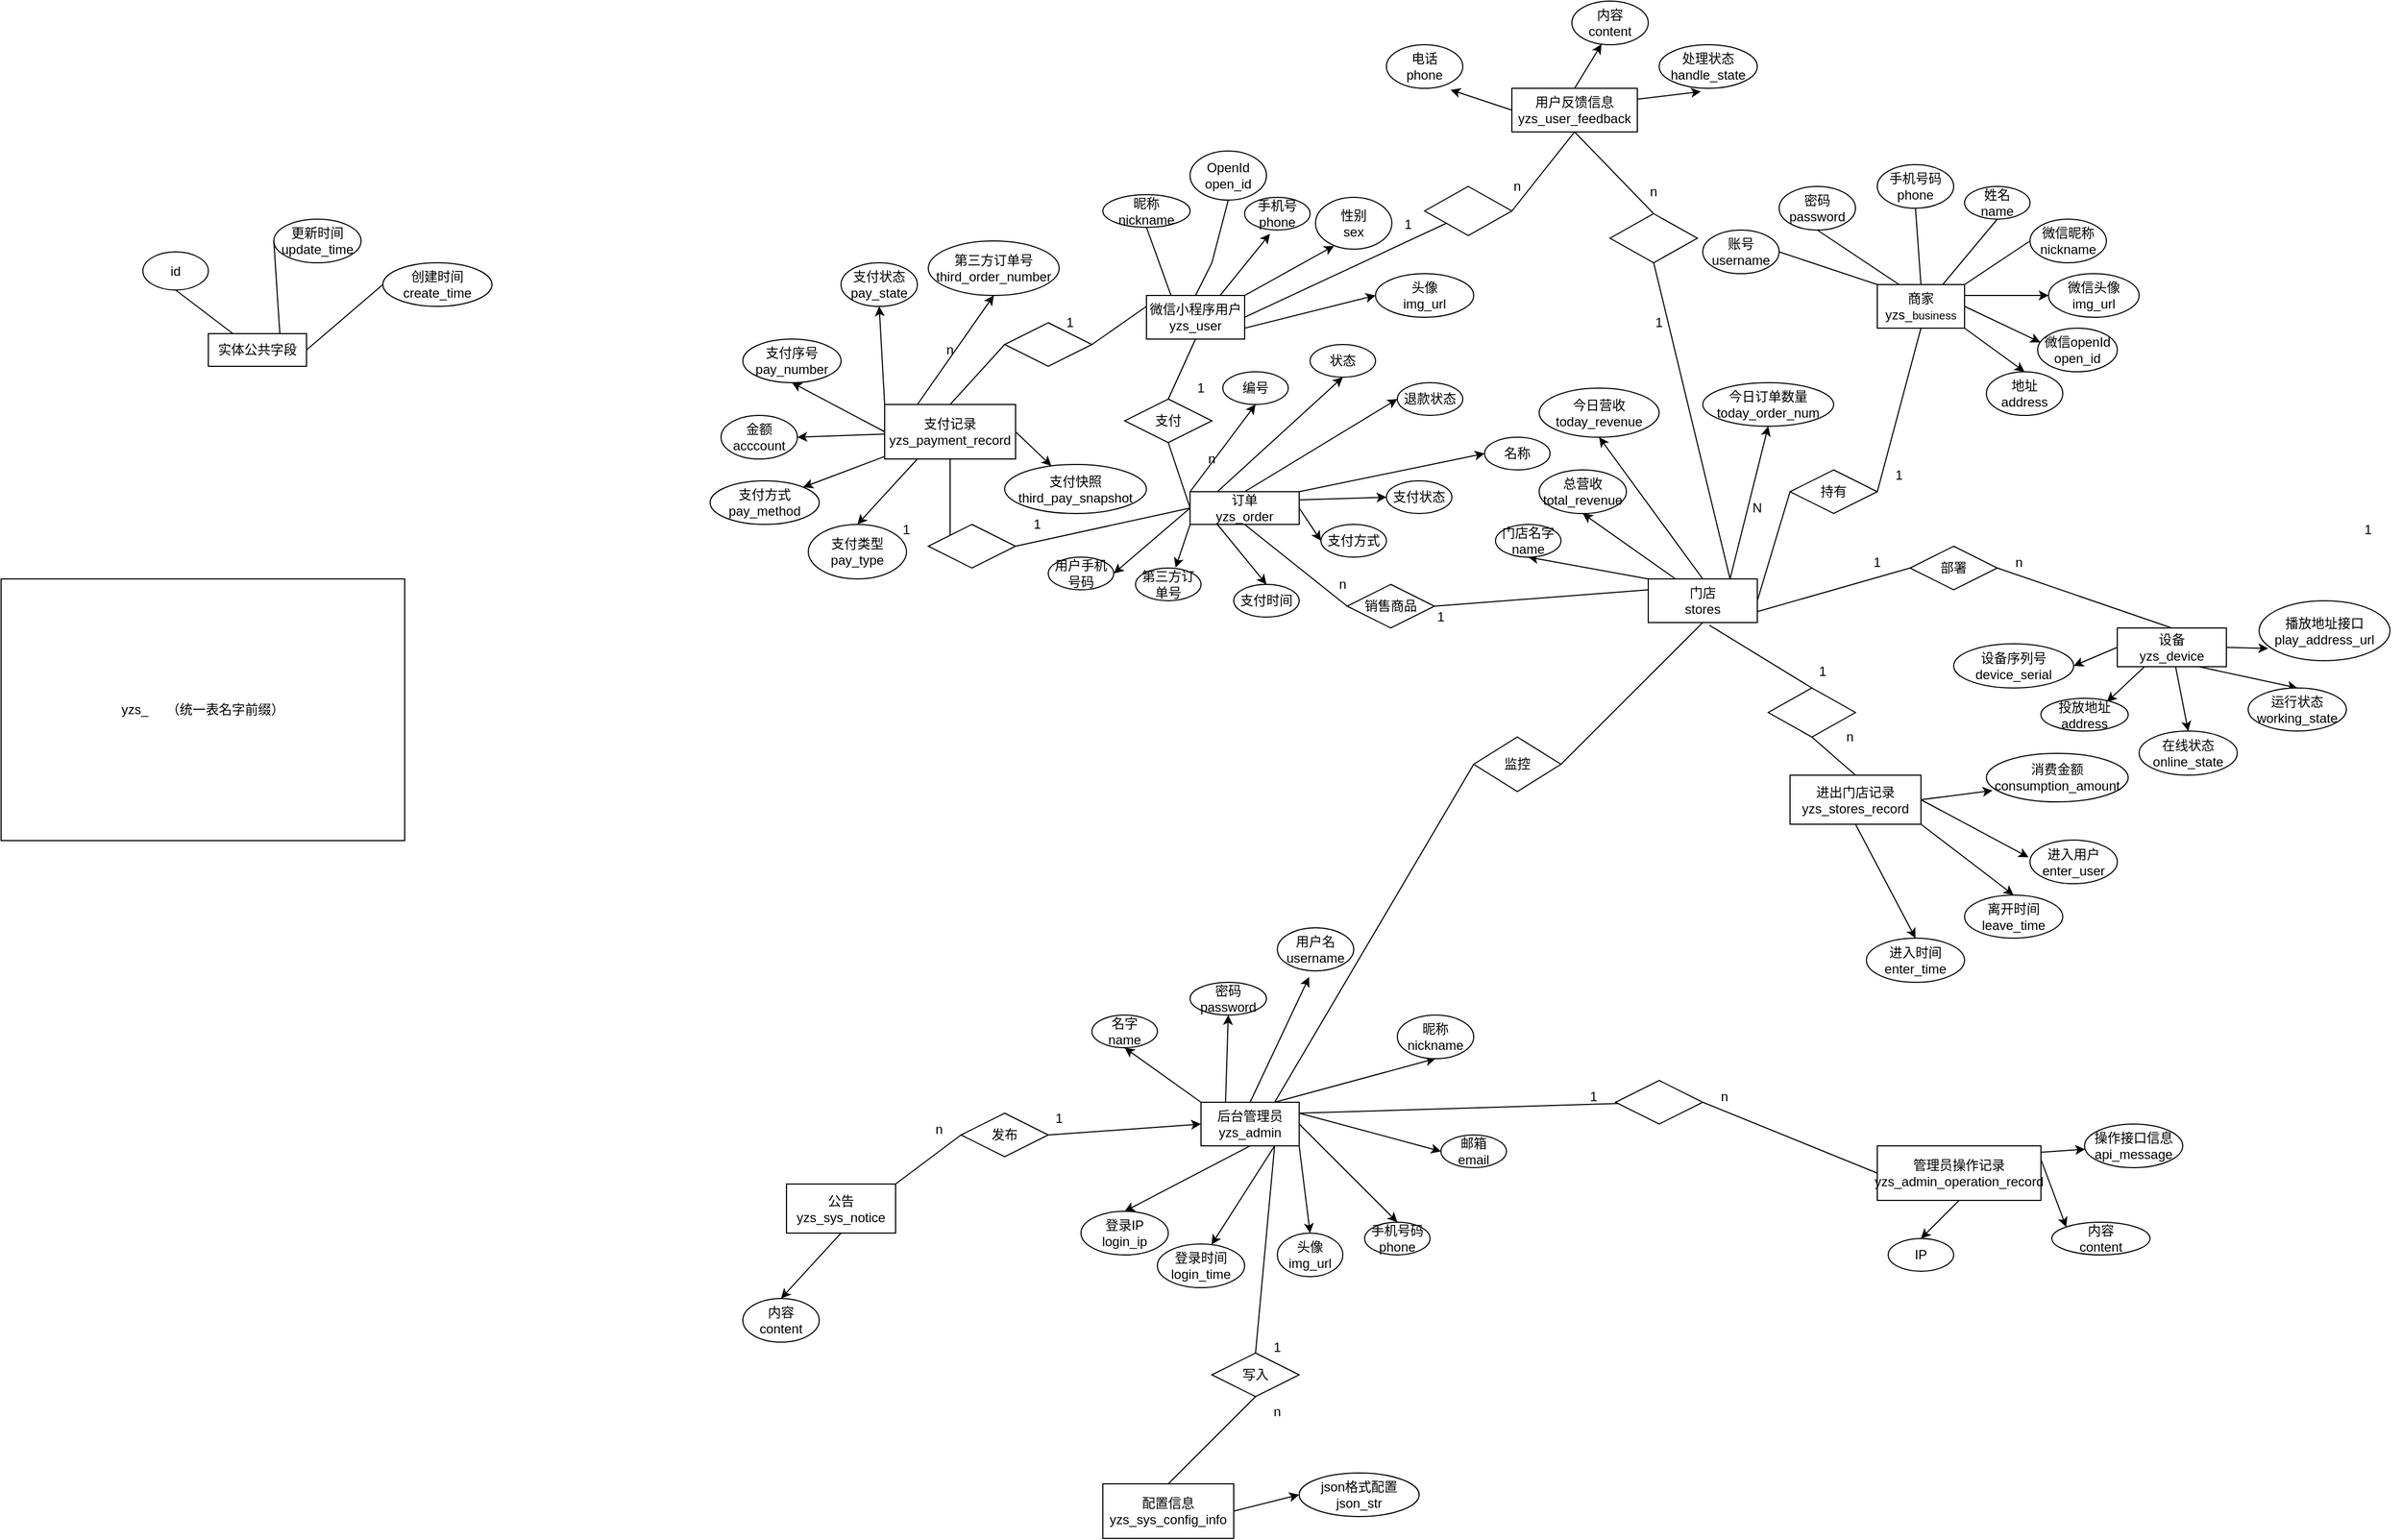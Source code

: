 <mxfile version="20.8.16" type="github">
  <diagram name="第 1 页" id="A3p9L7lCMfjLEqMclQ3G">
    <mxGraphModel dx="2139" dy="1475" grid="1" gridSize="10" guides="1" tooltips="1" connect="1" arrows="1" fold="1" page="1" pageScale="1" pageWidth="827" pageHeight="1169" math="0" shadow="0">
      <root>
        <mxCell id="0" />
        <mxCell id="1" parent="0" />
        <mxCell id="VAMhr6aVbt7RXQ_tJz3F-37" style="edgeStyle=none;rounded=0;orthogonalLoop=1;jettySize=auto;html=1;exitX=0.75;exitY=0;exitDx=0;exitDy=0;entryX=0.387;entryY=1.115;entryDx=0;entryDy=0;entryPerimeter=0;" edge="1" parent="1" source="B8yuCN5iTN1aVtVMiVQH-1" target="VAMhr6aVbt7RXQ_tJz3F-36">
          <mxGeometry relative="1" as="geometry" />
        </mxCell>
        <mxCell id="VAMhr6aVbt7RXQ_tJz3F-39" style="edgeStyle=none;rounded=0;orthogonalLoop=1;jettySize=auto;html=1;exitX=1;exitY=0.75;exitDx=0;exitDy=0;entryX=0;entryY=0.5;entryDx=0;entryDy=0;" edge="1" parent="1" source="B8yuCN5iTN1aVtVMiVQH-1" target="VAMhr6aVbt7RXQ_tJz3F-38">
          <mxGeometry relative="1" as="geometry" />
        </mxCell>
        <mxCell id="VAMhr6aVbt7RXQ_tJz3F-41" style="edgeStyle=none;rounded=0;orthogonalLoop=1;jettySize=auto;html=1;exitX=1;exitY=0;exitDx=0;exitDy=0;entryX=0.242;entryY=0.937;entryDx=0;entryDy=0;entryPerimeter=0;" edge="1" parent="1" source="B8yuCN5iTN1aVtVMiVQH-1" target="VAMhr6aVbt7RXQ_tJz3F-40">
          <mxGeometry relative="1" as="geometry" />
        </mxCell>
        <mxCell id="B8yuCN5iTN1aVtVMiVQH-1" value="微信小程序用户&lt;br&gt;yzs_user" style="rounded=0;whiteSpace=wrap;html=1;" parent="1" vertex="1">
          <mxGeometry y="130" width="90" height="40" as="geometry" />
        </mxCell>
        <mxCell id="B8yuCN5iTN1aVtVMiVQH-80" style="edgeStyle=none;rounded=0;orthogonalLoop=1;jettySize=auto;html=1;exitX=1;exitY=0.25;exitDx=0;exitDy=0;entryX=0;entryY=0.5;entryDx=0;entryDy=0;" parent="1" source="B8yuCN5iTN1aVtVMiVQH-3" target="B8yuCN5iTN1aVtVMiVQH-75" edge="1">
          <mxGeometry relative="1" as="geometry" />
        </mxCell>
        <mxCell id="B8yuCN5iTN1aVtVMiVQH-81" style="edgeStyle=none;rounded=0;orthogonalLoop=1;jettySize=auto;html=1;exitX=1;exitY=0.5;exitDx=0;exitDy=0;entryX=0.033;entryY=0.323;entryDx=0;entryDy=0;entryPerimeter=0;" parent="1" source="B8yuCN5iTN1aVtVMiVQH-3" target="B8yuCN5iTN1aVtVMiVQH-76" edge="1">
          <mxGeometry relative="1" as="geometry" />
        </mxCell>
        <mxCell id="B8yuCN5iTN1aVtVMiVQH-82" style="edgeStyle=none;rounded=0;orthogonalLoop=1;jettySize=auto;html=1;exitX=1;exitY=1;exitDx=0;exitDy=0;entryX=0.5;entryY=0;entryDx=0;entryDy=0;" parent="1" source="B8yuCN5iTN1aVtVMiVQH-3" target="B8yuCN5iTN1aVtVMiVQH-77" edge="1">
          <mxGeometry relative="1" as="geometry" />
        </mxCell>
        <mxCell id="B8yuCN5iTN1aVtVMiVQH-3" value="商家&lt;br&gt;yzs_&lt;span style=&quot;font-size: 10.286px;&quot;&gt;business&lt;/span&gt;" style="rounded=0;whiteSpace=wrap;html=1;" parent="1" vertex="1">
          <mxGeometry x="670" y="120" width="80" height="40" as="geometry" />
        </mxCell>
        <mxCell id="B8yuCN5iTN1aVtVMiVQH-83" style="edgeStyle=none;rounded=0;orthogonalLoop=1;jettySize=auto;html=1;exitX=0;exitY=0;exitDx=0;exitDy=0;entryX=0.5;entryY=1;entryDx=0;entryDy=0;" parent="1" source="B8yuCN5iTN1aVtVMiVQH-4" target="B8yuCN5iTN1aVtVMiVQH-84" edge="1">
          <mxGeometry relative="1" as="geometry">
            <mxPoint x="370" y="370" as="targetPoint" />
          </mxGeometry>
        </mxCell>
        <mxCell id="B8yuCN5iTN1aVtVMiVQH-85" style="edgeStyle=none;rounded=0;orthogonalLoop=1;jettySize=auto;html=1;exitX=0.25;exitY=0;exitDx=0;exitDy=0;entryX=0.5;entryY=1;entryDx=0;entryDy=0;" parent="1" source="B8yuCN5iTN1aVtVMiVQH-4" target="B8yuCN5iTN1aVtVMiVQH-86" edge="1">
          <mxGeometry relative="1" as="geometry">
            <mxPoint x="430" y="340" as="targetPoint" />
          </mxGeometry>
        </mxCell>
        <mxCell id="B8yuCN5iTN1aVtVMiVQH-88" style="edgeStyle=none;rounded=0;orthogonalLoop=1;jettySize=auto;html=1;exitX=0.5;exitY=0;exitDx=0;exitDy=0;entryX=0.5;entryY=1;entryDx=0;entryDy=0;" parent="1" source="B8yuCN5iTN1aVtVMiVQH-4" target="B8yuCN5iTN1aVtVMiVQH-87" edge="1">
          <mxGeometry relative="1" as="geometry" />
        </mxCell>
        <mxCell id="B8yuCN5iTN1aVtVMiVQH-90" style="edgeStyle=none;rounded=0;orthogonalLoop=1;jettySize=auto;html=1;exitX=0.75;exitY=0;exitDx=0;exitDy=0;entryX=0.5;entryY=1;entryDx=0;entryDy=0;" parent="1" source="B8yuCN5iTN1aVtVMiVQH-4" target="B8yuCN5iTN1aVtVMiVQH-89" edge="1">
          <mxGeometry relative="1" as="geometry" />
        </mxCell>
        <mxCell id="B8yuCN5iTN1aVtVMiVQH-4" value="门店&lt;br&gt;stores" style="rounded=0;whiteSpace=wrap;html=1;" parent="1" vertex="1">
          <mxGeometry x="460" y="390" width="100" height="40" as="geometry" />
        </mxCell>
        <mxCell id="B8yuCN5iTN1aVtVMiVQH-7" value="持有" style="rhombus;whiteSpace=wrap;html=1;" parent="1" vertex="1">
          <mxGeometry x="590" y="290" width="80" height="40" as="geometry" />
        </mxCell>
        <mxCell id="B8yuCN5iTN1aVtVMiVQH-20" value="" style="endArrow=none;html=1;rounded=0;entryX=0.5;entryY=1;entryDx=0;entryDy=0;exitX=1;exitY=0.5;exitDx=0;exitDy=0;" parent="1" source="B8yuCN5iTN1aVtVMiVQH-7" target="B8yuCN5iTN1aVtVMiVQH-3" edge="1">
          <mxGeometry width="50" height="50" relative="1" as="geometry">
            <mxPoint x="380" y="230" as="sourcePoint" />
            <mxPoint x="430" y="180" as="targetPoint" />
          </mxGeometry>
        </mxCell>
        <mxCell id="B8yuCN5iTN1aVtVMiVQH-21" value="" style="endArrow=none;html=1;rounded=0;entryX=0;entryY=0.5;entryDx=0;entryDy=0;exitX=1;exitY=0.5;exitDx=0;exitDy=0;" parent="1" source="B8yuCN5iTN1aVtVMiVQH-4" target="B8yuCN5iTN1aVtVMiVQH-7" edge="1">
          <mxGeometry width="50" height="50" relative="1" as="geometry">
            <mxPoint x="380" y="440" as="sourcePoint" />
            <mxPoint x="430" y="390" as="targetPoint" />
          </mxGeometry>
        </mxCell>
        <mxCell id="B8yuCN5iTN1aVtVMiVQH-22" value="1" style="text;html=1;strokeColor=none;fillColor=none;align=center;verticalAlign=middle;whiteSpace=wrap;rounded=0;" parent="1" vertex="1">
          <mxGeometry x="670" y="280" width="40" height="30" as="geometry" />
        </mxCell>
        <mxCell id="B8yuCN5iTN1aVtVMiVQH-23" value="N" style="text;html=1;strokeColor=none;fillColor=none;align=center;verticalAlign=middle;whiteSpace=wrap;rounded=0;" parent="1" vertex="1">
          <mxGeometry x="530" y="310" width="60" height="30" as="geometry" />
        </mxCell>
        <mxCell id="B8yuCN5iTN1aVtVMiVQH-257" style="edgeStyle=none;rounded=0;orthogonalLoop=1;jettySize=auto;html=1;exitX=0;exitY=0.5;exitDx=0;exitDy=0;entryX=1;entryY=0.5;entryDx=0;entryDy=0;" parent="1" source="B8yuCN5iTN1aVtVMiVQH-25" target="B8yuCN5iTN1aVtVMiVQH-254" edge="1">
          <mxGeometry relative="1" as="geometry" />
        </mxCell>
        <mxCell id="B8yuCN5iTN1aVtVMiVQH-258" style="edgeStyle=none;rounded=0;orthogonalLoop=1;jettySize=auto;html=1;exitX=0.25;exitY=1;exitDx=0;exitDy=0;entryX=0.756;entryY=0.111;entryDx=0;entryDy=0;entryPerimeter=0;" parent="1" source="B8yuCN5iTN1aVtVMiVQH-25" target="B8yuCN5iTN1aVtVMiVQH-255" edge="1">
          <mxGeometry relative="1" as="geometry" />
        </mxCell>
        <mxCell id="B8yuCN5iTN1aVtVMiVQH-259" style="edgeStyle=none;rounded=0;orthogonalLoop=1;jettySize=auto;html=1;entryX=0.5;entryY=0;entryDx=0;entryDy=0;" parent="1" source="B8yuCN5iTN1aVtVMiVQH-25" target="B8yuCN5iTN1aVtVMiVQH-256" edge="1">
          <mxGeometry relative="1" as="geometry" />
        </mxCell>
        <mxCell id="VAMhr6aVbt7RXQ_tJz3F-4" style="edgeStyle=none;rounded=0;orthogonalLoop=1;jettySize=auto;html=1;exitX=0.75;exitY=1;exitDx=0;exitDy=0;entryX=0.5;entryY=0;entryDx=0;entryDy=0;" edge="1" parent="1" source="B8yuCN5iTN1aVtVMiVQH-25" target="VAMhr6aVbt7RXQ_tJz3F-3">
          <mxGeometry relative="1" as="geometry" />
        </mxCell>
        <mxCell id="VAMhr6aVbt7RXQ_tJz3F-43" style="edgeStyle=none;rounded=0;orthogonalLoop=1;jettySize=auto;html=1;exitX=1;exitY=0.5;exitDx=0;exitDy=0;entryX=0.07;entryY=0.795;entryDx=0;entryDy=0;entryPerimeter=0;" edge="1" parent="1" source="B8yuCN5iTN1aVtVMiVQH-25" target="VAMhr6aVbt7RXQ_tJz3F-42">
          <mxGeometry relative="1" as="geometry" />
        </mxCell>
        <mxCell id="B8yuCN5iTN1aVtVMiVQH-25" value="设备&lt;br&gt;yzs_device" style="rounded=0;whiteSpace=wrap;html=1;" parent="1" vertex="1">
          <mxGeometry x="890" y="435" width="100" height="35.5" as="geometry" />
        </mxCell>
        <mxCell id="B8yuCN5iTN1aVtVMiVQH-27" value="部署" style="rhombus;whiteSpace=wrap;html=1;" parent="1" vertex="1">
          <mxGeometry x="700" y="360" width="80" height="40" as="geometry" />
        </mxCell>
        <mxCell id="B8yuCN5iTN1aVtVMiVQH-30" value="1" style="text;html=1;strokeColor=none;fillColor=none;align=center;verticalAlign=middle;whiteSpace=wrap;rounded=0;" parent="1" vertex="1">
          <mxGeometry x="1090" y="330" width="60" height="30" as="geometry" />
        </mxCell>
        <mxCell id="B8yuCN5iTN1aVtVMiVQH-32" value="id&lt;br&gt;" style="ellipse;whiteSpace=wrap;html=1;" parent="1" vertex="1">
          <mxGeometry x="-920" y="90" width="60" height="35" as="geometry" />
        </mxCell>
        <mxCell id="B8yuCN5iTN1aVtVMiVQH-33" style="edgeStyle=none;rounded=0;orthogonalLoop=1;jettySize=auto;html=1;entryX=0.5;entryY=1;entryDx=0;entryDy=0;" parent="1" source="B8yuCN5iTN1aVtVMiVQH-32" target="B8yuCN5iTN1aVtVMiVQH-32" edge="1">
          <mxGeometry relative="1" as="geometry" />
        </mxCell>
        <mxCell id="B8yuCN5iTN1aVtVMiVQH-34" value="" style="endArrow=none;html=1;rounded=0;exitX=0.5;exitY=1;exitDx=0;exitDy=0;entryX=0.25;entryY=0;entryDx=0;entryDy=0;" parent="1" source="B8yuCN5iTN1aVtVMiVQH-32" target="B8yuCN5iTN1aVtVMiVQH-78" edge="1">
          <mxGeometry width="50" height="50" relative="1" as="geometry">
            <mxPoint x="-170" y="185" as="sourcePoint" />
            <mxPoint x="-120" y="135" as="targetPoint" />
          </mxGeometry>
        </mxCell>
        <mxCell id="B8yuCN5iTN1aVtVMiVQH-35" value="昵称&lt;br&gt;nickname" style="ellipse;whiteSpace=wrap;html=1;" parent="1" vertex="1">
          <mxGeometry x="-40" y="37.5" width="80" height="30" as="geometry" />
        </mxCell>
        <mxCell id="B8yuCN5iTN1aVtVMiVQH-36" value="" style="endArrow=none;html=1;rounded=0;exitX=0.25;exitY=0;exitDx=0;exitDy=0;entryX=0.5;entryY=1;entryDx=0;entryDy=0;" parent="1" source="B8yuCN5iTN1aVtVMiVQH-1" edge="1" target="B8yuCN5iTN1aVtVMiVQH-35">
          <mxGeometry width="50" height="50" relative="1" as="geometry">
            <mxPoint x="-40" y="110" as="sourcePoint" />
            <mxPoint x="10" y="60" as="targetPoint" />
          </mxGeometry>
        </mxCell>
        <mxCell id="B8yuCN5iTN1aVtVMiVQH-37" value="OpenId&lt;br&gt;open_id" style="ellipse;whiteSpace=wrap;html=1;" parent="1" vertex="1">
          <mxGeometry x="40" y="-2.5" width="70" height="45" as="geometry" />
        </mxCell>
        <mxCell id="B8yuCN5iTN1aVtVMiVQH-39" value="" style="endArrow=none;html=1;rounded=0;exitX=0.5;exitY=0;exitDx=0;exitDy=0;entryX=0.5;entryY=1;entryDx=0;entryDy=0;" parent="1" source="B8yuCN5iTN1aVtVMiVQH-1" target="B8yuCN5iTN1aVtVMiVQH-37" edge="1">
          <mxGeometry width="50" height="50" relative="1" as="geometry">
            <mxPoint x="37.5" y="150" as="sourcePoint" />
            <mxPoint x="30" y="80" as="targetPoint" />
            <Array as="points">
              <mxPoint x="60" y="100" />
            </Array>
          </mxGeometry>
        </mxCell>
        <mxCell id="B8yuCN5iTN1aVtVMiVQH-45" value="创建时间&lt;br&gt;create_time" style="ellipse;whiteSpace=wrap;html=1;" parent="1" vertex="1">
          <mxGeometry x="-700" y="100" width="100" height="40" as="geometry" />
        </mxCell>
        <mxCell id="B8yuCN5iTN1aVtVMiVQH-46" value="" style="endArrow=none;html=1;rounded=0;exitX=1;exitY=0.5;exitDx=0;exitDy=0;entryX=0;entryY=0.5;entryDx=0;entryDy=0;" parent="1" source="B8yuCN5iTN1aVtVMiVQH-78" target="B8yuCN5iTN1aVtVMiVQH-45" edge="1">
          <mxGeometry width="50" height="50" relative="1" as="geometry">
            <mxPoint x="100" y="70" as="sourcePoint" />
            <mxPoint x="150" y="20" as="targetPoint" />
          </mxGeometry>
        </mxCell>
        <mxCell id="B8yuCN5iTN1aVtVMiVQH-48" value="更新时间&lt;br&gt;update_time" style="ellipse;whiteSpace=wrap;html=1;" parent="1" vertex="1">
          <mxGeometry x="-800" y="60" width="80" height="40" as="geometry" />
        </mxCell>
        <mxCell id="B8yuCN5iTN1aVtVMiVQH-49" value="" style="endArrow=none;html=1;rounded=0;exitX=0;exitY=0.5;exitDx=0;exitDy=0;entryX=0.75;entryY=1;entryDx=0;entryDy=0;" parent="1" source="B8yuCN5iTN1aVtVMiVQH-48" target="B8yuCN5iTN1aVtVMiVQH-78" edge="1">
          <mxGeometry width="50" height="50" relative="1" as="geometry">
            <mxPoint x="-380" y="215" as="sourcePoint" />
            <mxPoint x="-330" y="165" as="targetPoint" />
          </mxGeometry>
        </mxCell>
        <mxCell id="B8yuCN5iTN1aVtVMiVQH-61" value="账号&lt;br&gt;username" style="ellipse;whiteSpace=wrap;html=1;" parent="1" vertex="1">
          <mxGeometry x="510" y="70" width="70" height="40" as="geometry" />
        </mxCell>
        <mxCell id="B8yuCN5iTN1aVtVMiVQH-63" value="" style="endArrow=none;html=1;rounded=0;exitX=1;exitY=0.5;exitDx=0;exitDy=0;entryX=0;entryY=0;entryDx=0;entryDy=0;" parent="1" source="B8yuCN5iTN1aVtVMiVQH-61" target="B8yuCN5iTN1aVtVMiVQH-3" edge="1">
          <mxGeometry width="50" height="50" relative="1" as="geometry">
            <mxPoint x="600" y="100" as="sourcePoint" />
            <mxPoint x="650" y="50" as="targetPoint" />
          </mxGeometry>
        </mxCell>
        <mxCell id="B8yuCN5iTN1aVtVMiVQH-64" value="密码&lt;br&gt;password" style="ellipse;whiteSpace=wrap;html=1;" parent="1" vertex="1">
          <mxGeometry x="580" y="30" width="70" height="40" as="geometry" />
        </mxCell>
        <mxCell id="B8yuCN5iTN1aVtVMiVQH-65" value="" style="endArrow=none;html=1;rounded=0;entryX=0.25;entryY=0;entryDx=0;entryDy=0;exitX=0.5;exitY=1;exitDx=0;exitDy=0;" parent="1" source="B8yuCN5iTN1aVtVMiVQH-64" target="B8yuCN5iTN1aVtVMiVQH-3" edge="1">
          <mxGeometry width="50" height="50" relative="1" as="geometry">
            <mxPoint x="630" y="80" as="sourcePoint" />
            <mxPoint x="680" y="20" as="targetPoint" />
          </mxGeometry>
        </mxCell>
        <mxCell id="B8yuCN5iTN1aVtVMiVQH-70" value="手机号码&lt;br&gt;phone" style="ellipse;whiteSpace=wrap;html=1;" parent="1" vertex="1">
          <mxGeometry x="670" y="10" width="70" height="40" as="geometry" />
        </mxCell>
        <mxCell id="B8yuCN5iTN1aVtVMiVQH-71" value="" style="endArrow=none;html=1;rounded=0;exitX=0.5;exitY=0;exitDx=0;exitDy=0;entryX=0.5;entryY=1;entryDx=0;entryDy=0;" parent="1" source="B8yuCN5iTN1aVtVMiVQH-3" target="B8yuCN5iTN1aVtVMiVQH-70" edge="1">
          <mxGeometry width="50" height="50" relative="1" as="geometry">
            <mxPoint x="650" y="100" as="sourcePoint" />
            <mxPoint x="680" y="60" as="targetPoint" />
          </mxGeometry>
        </mxCell>
        <mxCell id="B8yuCN5iTN1aVtVMiVQH-72" value="姓名&lt;br&gt;name" style="ellipse;whiteSpace=wrap;html=1;" parent="1" vertex="1">
          <mxGeometry x="750" y="30" width="60" height="30" as="geometry" />
        </mxCell>
        <mxCell id="B8yuCN5iTN1aVtVMiVQH-73" value="" style="endArrow=none;html=1;rounded=0;exitX=0.75;exitY=0;exitDx=0;exitDy=0;entryX=0.5;entryY=1;entryDx=0;entryDy=0;" parent="1" source="B8yuCN5iTN1aVtVMiVQH-3" target="B8yuCN5iTN1aVtVMiVQH-72" edge="1">
          <mxGeometry width="50" height="50" relative="1" as="geometry">
            <mxPoint x="760" y="140" as="sourcePoint" />
            <mxPoint x="810" y="90" as="targetPoint" />
          </mxGeometry>
        </mxCell>
        <mxCell id="B8yuCN5iTN1aVtVMiVQH-74" value="微信昵称&lt;br&gt;nickname" style="ellipse;whiteSpace=wrap;html=1;" parent="1" vertex="1">
          <mxGeometry x="810" y="60" width="70" height="40" as="geometry" />
        </mxCell>
        <mxCell id="B8yuCN5iTN1aVtVMiVQH-75" value="微信头像&lt;br&gt;img_url" style="ellipse;whiteSpace=wrap;html=1;" parent="1" vertex="1">
          <mxGeometry x="827" y="110" width="83" height="40" as="geometry" />
        </mxCell>
        <mxCell id="B8yuCN5iTN1aVtVMiVQH-76" value="微信openId&lt;br&gt;open_id" style="ellipse;whiteSpace=wrap;html=1;" parent="1" vertex="1">
          <mxGeometry x="817" y="160" width="73" height="40" as="geometry" />
        </mxCell>
        <mxCell id="B8yuCN5iTN1aVtVMiVQH-77" value="地址&lt;br&gt;address" style="ellipse;whiteSpace=wrap;html=1;" parent="1" vertex="1">
          <mxGeometry x="770" y="200" width="70" height="40" as="geometry" />
        </mxCell>
        <mxCell id="B8yuCN5iTN1aVtVMiVQH-78" value="实体公共字段" style="rounded=0;whiteSpace=wrap;html=1;" parent="1" vertex="1">
          <mxGeometry x="-860" y="165" width="90" height="30" as="geometry" />
        </mxCell>
        <mxCell id="B8yuCN5iTN1aVtVMiVQH-79" value="" style="endArrow=none;html=1;rounded=0;exitX=1;exitY=0;exitDx=0;exitDy=0;entryX=0;entryY=0.5;entryDx=0;entryDy=0;" parent="1" source="B8yuCN5iTN1aVtVMiVQH-3" target="B8yuCN5iTN1aVtVMiVQH-74" edge="1">
          <mxGeometry width="50" height="50" relative="1" as="geometry">
            <mxPoint x="760" y="160" as="sourcePoint" />
            <mxPoint x="810" y="110" as="targetPoint" />
          </mxGeometry>
        </mxCell>
        <mxCell id="B8yuCN5iTN1aVtVMiVQH-84" value="门店名字&lt;br&gt;name" style="ellipse;whiteSpace=wrap;html=1;" parent="1" vertex="1">
          <mxGeometry x="320" y="340" width="60" height="30" as="geometry" />
        </mxCell>
        <mxCell id="B8yuCN5iTN1aVtVMiVQH-86" value="总营收&lt;br&gt;total_revenue" style="ellipse;whiteSpace=wrap;html=1;" parent="1" vertex="1">
          <mxGeometry x="360" y="290" width="80" height="40" as="geometry" />
        </mxCell>
        <mxCell id="B8yuCN5iTN1aVtVMiVQH-87" value="今日营收&lt;br&gt;today_revenue" style="ellipse;whiteSpace=wrap;html=1;" parent="1" vertex="1">
          <mxGeometry x="360" y="215" width="110" height="45" as="geometry" />
        </mxCell>
        <mxCell id="B8yuCN5iTN1aVtVMiVQH-89" value="今日订单数量&lt;br&gt;today_order_num" style="ellipse;whiteSpace=wrap;html=1;" parent="1" vertex="1">
          <mxGeometry x="510" y="210" width="120" height="40" as="geometry" />
        </mxCell>
        <mxCell id="B8yuCN5iTN1aVtVMiVQH-105" style="edgeStyle=none;rounded=0;orthogonalLoop=1;jettySize=auto;html=1;exitX=0.25;exitY=0;exitDx=0;exitDy=0;entryX=0.5;entryY=1;entryDx=0;entryDy=0;" parent="1" source="B8yuCN5iTN1aVtVMiVQH-100" target="B8yuCN5iTN1aVtVMiVQH-104" edge="1">
          <mxGeometry relative="1" as="geometry" />
        </mxCell>
        <mxCell id="B8yuCN5iTN1aVtVMiVQH-106" style="edgeStyle=none;rounded=0;orthogonalLoop=1;jettySize=auto;html=1;exitX=0.5;exitY=0;exitDx=0;exitDy=0;entryX=0.416;entryY=1.141;entryDx=0;entryDy=0;entryPerimeter=0;" parent="1" source="B8yuCN5iTN1aVtVMiVQH-100" target="B8yuCN5iTN1aVtVMiVQH-101" edge="1">
          <mxGeometry relative="1" as="geometry" />
        </mxCell>
        <mxCell id="B8yuCN5iTN1aVtVMiVQH-107" style="edgeStyle=none;rounded=0;orthogonalLoop=1;jettySize=auto;html=1;exitX=0.75;exitY=0;exitDx=0;exitDy=0;entryX=0.5;entryY=1;entryDx=0;entryDy=0;" parent="1" source="B8yuCN5iTN1aVtVMiVQH-100" target="B8yuCN5iTN1aVtVMiVQH-102" edge="1">
          <mxGeometry relative="1" as="geometry" />
        </mxCell>
        <mxCell id="B8yuCN5iTN1aVtVMiVQH-109" style="edgeStyle=none;rounded=0;orthogonalLoop=1;jettySize=auto;html=1;exitX=1;exitY=0.25;exitDx=0;exitDy=0;entryX=0;entryY=0.5;entryDx=0;entryDy=0;" parent="1" source="B8yuCN5iTN1aVtVMiVQH-100" target="B8yuCN5iTN1aVtVMiVQH-108" edge="1">
          <mxGeometry relative="1" as="geometry" />
        </mxCell>
        <mxCell id="B8yuCN5iTN1aVtVMiVQH-115" style="edgeStyle=none;rounded=0;orthogonalLoop=1;jettySize=auto;html=1;exitX=1;exitY=0.5;exitDx=0;exitDy=0;entryX=0.5;entryY=0;entryDx=0;entryDy=0;" parent="1" source="B8yuCN5iTN1aVtVMiVQH-100" target="B8yuCN5iTN1aVtVMiVQH-110" edge="1">
          <mxGeometry relative="1" as="geometry" />
        </mxCell>
        <mxCell id="B8yuCN5iTN1aVtVMiVQH-117" style="edgeStyle=none;rounded=0;orthogonalLoop=1;jettySize=auto;html=1;exitX=1;exitY=1;exitDx=0;exitDy=0;entryX=0.5;entryY=0;entryDx=0;entryDy=0;" parent="1" source="B8yuCN5iTN1aVtVMiVQH-100" target="B8yuCN5iTN1aVtVMiVQH-112" edge="1">
          <mxGeometry relative="1" as="geometry" />
        </mxCell>
        <mxCell id="B8yuCN5iTN1aVtVMiVQH-118" style="edgeStyle=none;rounded=0;orthogonalLoop=1;jettySize=auto;html=1;exitX=0.75;exitY=1;exitDx=0;exitDy=0;entryX=0.621;entryY=0.014;entryDx=0;entryDy=0;entryPerimeter=0;" parent="1" source="B8yuCN5iTN1aVtVMiVQH-100" target="B8yuCN5iTN1aVtVMiVQH-113" edge="1">
          <mxGeometry relative="1" as="geometry" />
        </mxCell>
        <mxCell id="B8yuCN5iTN1aVtVMiVQH-119" style="edgeStyle=none;rounded=0;orthogonalLoop=1;jettySize=auto;html=1;exitX=0.5;exitY=1;exitDx=0;exitDy=0;entryX=0.5;entryY=0;entryDx=0;entryDy=0;" parent="1" source="B8yuCN5iTN1aVtVMiVQH-100" target="B8yuCN5iTN1aVtVMiVQH-114" edge="1">
          <mxGeometry relative="1" as="geometry" />
        </mxCell>
        <mxCell id="B8yuCN5iTN1aVtVMiVQH-122" style="edgeStyle=none;rounded=0;orthogonalLoop=1;jettySize=auto;html=1;exitX=0;exitY=0;exitDx=0;exitDy=0;entryX=0.5;entryY=1;entryDx=0;entryDy=0;" parent="1" source="B8yuCN5iTN1aVtVMiVQH-100" target="B8yuCN5iTN1aVtVMiVQH-121" edge="1">
          <mxGeometry relative="1" as="geometry" />
        </mxCell>
        <mxCell id="B8yuCN5iTN1aVtVMiVQH-100" value="后台管理员&lt;br&gt;yzs_admin" style="rounded=0;whiteSpace=wrap;html=1;" parent="1" vertex="1">
          <mxGeometry x="50" y="870" width="90" height="40" as="geometry" />
        </mxCell>
        <mxCell id="B8yuCN5iTN1aVtVMiVQH-101" value="用户名&lt;br&gt;username" style="ellipse;whiteSpace=wrap;html=1;" parent="1" vertex="1">
          <mxGeometry x="120" y="710" width="70" height="39.5" as="geometry" />
        </mxCell>
        <mxCell id="B8yuCN5iTN1aVtVMiVQH-102" value="昵称&lt;br&gt;nickname" style="ellipse;whiteSpace=wrap;html=1;" parent="1" vertex="1">
          <mxGeometry x="230" y="790" width="70" height="40" as="geometry" />
        </mxCell>
        <mxCell id="B8yuCN5iTN1aVtVMiVQH-104" value="密码&lt;br&gt;password" style="ellipse;whiteSpace=wrap;html=1;" parent="1" vertex="1">
          <mxGeometry x="40" y="760" width="70" height="30" as="geometry" />
        </mxCell>
        <mxCell id="B8yuCN5iTN1aVtVMiVQH-108" value="邮箱&lt;br&gt;email" style="ellipse;whiteSpace=wrap;html=1;" parent="1" vertex="1">
          <mxGeometry x="270" y="900" width="60" height="30" as="geometry" />
        </mxCell>
        <mxCell id="B8yuCN5iTN1aVtVMiVQH-110" value="手机号码&lt;br&gt;phone" style="ellipse;whiteSpace=wrap;html=1;" parent="1" vertex="1">
          <mxGeometry x="200" y="980" width="60" height="30" as="geometry" />
        </mxCell>
        <mxCell id="B8yuCN5iTN1aVtVMiVQH-112" value="头像&lt;br&gt;img_url" style="ellipse;whiteSpace=wrap;html=1;" parent="1" vertex="1">
          <mxGeometry x="120" y="990" width="60" height="40" as="geometry" />
        </mxCell>
        <mxCell id="B8yuCN5iTN1aVtVMiVQH-113" value="登录时间&lt;br&gt;login_time" style="ellipse;whiteSpace=wrap;html=1;" parent="1" vertex="1">
          <mxGeometry x="10" y="1000" width="80" height="40" as="geometry" />
        </mxCell>
        <mxCell id="B8yuCN5iTN1aVtVMiVQH-114" value="登录IP&lt;br&gt;login_ip" style="ellipse;whiteSpace=wrap;html=1;" parent="1" vertex="1">
          <mxGeometry x="-60" y="970" width="80" height="40" as="geometry" />
        </mxCell>
        <mxCell id="B8yuCN5iTN1aVtVMiVQH-121" value="名字&lt;br&gt;name" style="ellipse;whiteSpace=wrap;html=1;" parent="1" vertex="1">
          <mxGeometry x="-50" y="790" width="60" height="30" as="geometry" />
        </mxCell>
        <mxCell id="B8yuCN5iTN1aVtVMiVQH-148" style="edgeStyle=none;rounded=0;orthogonalLoop=1;jettySize=auto;html=1;exitX=0;exitY=0;exitDx=0;exitDy=0;entryX=0.5;entryY=1;entryDx=0;entryDy=0;" parent="1" source="B8yuCN5iTN1aVtVMiVQH-123" target="B8yuCN5iTN1aVtVMiVQH-139" edge="1">
          <mxGeometry relative="1" as="geometry" />
        </mxCell>
        <mxCell id="B8yuCN5iTN1aVtVMiVQH-149" style="edgeStyle=none;rounded=0;orthogonalLoop=1;jettySize=auto;html=1;exitX=0.25;exitY=0;exitDx=0;exitDy=0;entryX=0.5;entryY=1;entryDx=0;entryDy=0;" parent="1" source="B8yuCN5iTN1aVtVMiVQH-123" target="B8yuCN5iTN1aVtVMiVQH-140" edge="1">
          <mxGeometry relative="1" as="geometry" />
        </mxCell>
        <mxCell id="B8yuCN5iTN1aVtVMiVQH-150" style="edgeStyle=none;rounded=0;orthogonalLoop=1;jettySize=auto;html=1;exitX=0.5;exitY=0;exitDx=0;exitDy=0;entryX=0;entryY=0.5;entryDx=0;entryDy=0;" parent="1" source="B8yuCN5iTN1aVtVMiVQH-123" target="B8yuCN5iTN1aVtVMiVQH-141" edge="1">
          <mxGeometry relative="1" as="geometry" />
        </mxCell>
        <mxCell id="B8yuCN5iTN1aVtVMiVQH-151" style="edgeStyle=none;rounded=0;orthogonalLoop=1;jettySize=auto;html=1;exitX=1;exitY=0;exitDx=0;exitDy=0;entryX=0;entryY=0.5;entryDx=0;entryDy=0;" parent="1" source="B8yuCN5iTN1aVtVMiVQH-123" target="B8yuCN5iTN1aVtVMiVQH-142" edge="1">
          <mxGeometry relative="1" as="geometry" />
        </mxCell>
        <mxCell id="B8yuCN5iTN1aVtVMiVQH-152" style="edgeStyle=none;rounded=0;orthogonalLoop=1;jettySize=auto;html=1;exitX=1;exitY=0.25;exitDx=0;exitDy=0;entryX=0;entryY=0.5;entryDx=0;entryDy=0;" parent="1" source="B8yuCN5iTN1aVtVMiVQH-123" target="B8yuCN5iTN1aVtVMiVQH-143" edge="1">
          <mxGeometry relative="1" as="geometry" />
        </mxCell>
        <mxCell id="B8yuCN5iTN1aVtVMiVQH-153" style="edgeStyle=none;rounded=0;orthogonalLoop=1;jettySize=auto;html=1;exitX=1;exitY=0.5;exitDx=0;exitDy=0;entryX=0;entryY=0.5;entryDx=0;entryDy=0;" parent="1" source="B8yuCN5iTN1aVtVMiVQH-123" target="B8yuCN5iTN1aVtVMiVQH-144" edge="1">
          <mxGeometry relative="1" as="geometry" />
        </mxCell>
        <mxCell id="B8yuCN5iTN1aVtVMiVQH-154" style="edgeStyle=none;rounded=0;orthogonalLoop=1;jettySize=auto;html=1;exitX=0.25;exitY=1;exitDx=0;exitDy=0;entryX=0.5;entryY=0;entryDx=0;entryDy=0;" parent="1" source="B8yuCN5iTN1aVtVMiVQH-123" target="B8yuCN5iTN1aVtVMiVQH-145" edge="1">
          <mxGeometry relative="1" as="geometry" />
        </mxCell>
        <mxCell id="B8yuCN5iTN1aVtVMiVQH-156" style="edgeStyle=none;rounded=0;orthogonalLoop=1;jettySize=auto;html=1;exitX=0;exitY=0.5;exitDx=0;exitDy=0;entryX=1;entryY=0.5;entryDx=0;entryDy=0;" parent="1" source="B8yuCN5iTN1aVtVMiVQH-123" target="B8yuCN5iTN1aVtVMiVQH-147" edge="1">
          <mxGeometry relative="1" as="geometry" />
        </mxCell>
        <mxCell id="B8yuCN5iTN1aVtVMiVQH-157" style="edgeStyle=none;rounded=0;orthogonalLoop=1;jettySize=auto;html=1;exitX=0;exitY=1;exitDx=0;exitDy=0;entryX=0.612;entryY=-0.013;entryDx=0;entryDy=0;entryPerimeter=0;" parent="1" source="B8yuCN5iTN1aVtVMiVQH-123" target="B8yuCN5iTN1aVtVMiVQH-146" edge="1">
          <mxGeometry relative="1" as="geometry" />
        </mxCell>
        <mxCell id="B8yuCN5iTN1aVtVMiVQH-123" value="订单&lt;br&gt;yzs_order" style="rounded=0;whiteSpace=wrap;html=1;" parent="1" vertex="1">
          <mxGeometry x="40" y="310" width="100" height="30" as="geometry" />
        </mxCell>
        <mxCell id="B8yuCN5iTN1aVtVMiVQH-124" value="支付" style="rhombus;whiteSpace=wrap;html=1;" parent="1" vertex="1">
          <mxGeometry x="-20" y="225" width="80" height="40" as="geometry" />
        </mxCell>
        <mxCell id="B8yuCN5iTN1aVtVMiVQH-125" value="" style="endArrow=none;html=1;rounded=0;entryX=0.5;entryY=1;entryDx=0;entryDy=0;exitX=0.5;exitY=0;exitDx=0;exitDy=0;" parent="1" source="B8yuCN5iTN1aVtVMiVQH-124" target="B8yuCN5iTN1aVtVMiVQH-1" edge="1">
          <mxGeometry width="50" height="50" relative="1" as="geometry">
            <mxPoint x="-20" y="220" as="sourcePoint" />
            <mxPoint x="30" y="170" as="targetPoint" />
          </mxGeometry>
        </mxCell>
        <mxCell id="B8yuCN5iTN1aVtVMiVQH-126" value="" style="endArrow=none;html=1;rounded=0;exitX=0.5;exitY=1;exitDx=0;exitDy=0;entryX=0;entryY=0.5;entryDx=0;entryDy=0;" parent="1" source="B8yuCN5iTN1aVtVMiVQH-124" target="B8yuCN5iTN1aVtVMiVQH-123" edge="1">
          <mxGeometry width="50" height="50" relative="1" as="geometry">
            <mxPoint x="140" y="280" as="sourcePoint" />
            <mxPoint x="190" y="230" as="targetPoint" />
          </mxGeometry>
        </mxCell>
        <mxCell id="B8yuCN5iTN1aVtVMiVQH-127" value="1" style="text;html=1;strokeColor=none;fillColor=none;align=center;verticalAlign=middle;whiteSpace=wrap;rounded=0;" parent="1" vertex="1">
          <mxGeometry x="20" y="200" width="60" height="30" as="geometry" />
        </mxCell>
        <mxCell id="B8yuCN5iTN1aVtVMiVQH-128" value="n" style="text;html=1;strokeColor=none;fillColor=none;align=center;verticalAlign=middle;whiteSpace=wrap;rounded=0;" parent="1" vertex="1">
          <mxGeometry x="30" y="265" width="60" height="30" as="geometry" />
        </mxCell>
        <mxCell id="B8yuCN5iTN1aVtVMiVQH-134" value="销售商品" style="rhombus;whiteSpace=wrap;html=1;" parent="1" vertex="1">
          <mxGeometry x="184" y="395" width="80" height="40" as="geometry" />
        </mxCell>
        <mxCell id="B8yuCN5iTN1aVtVMiVQH-135" value="" style="endArrow=none;html=1;rounded=0;entryX=0.5;entryY=1;entryDx=0;entryDy=0;exitX=0;exitY=0.5;exitDx=0;exitDy=0;" parent="1" source="B8yuCN5iTN1aVtVMiVQH-134" target="B8yuCN5iTN1aVtVMiVQH-123" edge="1">
          <mxGeometry width="50" height="50" relative="1" as="geometry">
            <mxPoint x="390" y="330" as="sourcePoint" />
            <mxPoint x="440" y="280" as="targetPoint" />
          </mxGeometry>
        </mxCell>
        <mxCell id="B8yuCN5iTN1aVtVMiVQH-136" value="" style="endArrow=none;html=1;rounded=0;entryX=1;entryY=0.5;entryDx=0;entryDy=0;exitX=0;exitY=0.25;exitDx=0;exitDy=0;" parent="1" source="B8yuCN5iTN1aVtVMiVQH-4" target="B8yuCN5iTN1aVtVMiVQH-134" edge="1">
          <mxGeometry width="50" height="50" relative="1" as="geometry">
            <mxPoint x="194" y="425" as="sourcePoint" />
            <mxPoint x="100.0" y="355" as="targetPoint" />
          </mxGeometry>
        </mxCell>
        <mxCell id="B8yuCN5iTN1aVtVMiVQH-137" value="1" style="text;html=1;strokeColor=none;fillColor=none;align=center;verticalAlign=middle;whiteSpace=wrap;rounded=0;" parent="1" vertex="1">
          <mxGeometry x="240" y="410" width="60" height="30" as="geometry" />
        </mxCell>
        <mxCell id="B8yuCN5iTN1aVtVMiVQH-138" value="n" style="text;html=1;strokeColor=none;fillColor=none;align=center;verticalAlign=middle;whiteSpace=wrap;rounded=0;" parent="1" vertex="1">
          <mxGeometry x="150" y="380" width="60" height="30" as="geometry" />
        </mxCell>
        <mxCell id="B8yuCN5iTN1aVtVMiVQH-139" value="编号" style="ellipse;whiteSpace=wrap;html=1;" parent="1" vertex="1">
          <mxGeometry x="70" y="200" width="60" height="30" as="geometry" />
        </mxCell>
        <mxCell id="B8yuCN5iTN1aVtVMiVQH-140" value="状态" style="ellipse;whiteSpace=wrap;html=1;" parent="1" vertex="1">
          <mxGeometry x="150" y="175" width="60" height="30" as="geometry" />
        </mxCell>
        <mxCell id="B8yuCN5iTN1aVtVMiVQH-141" value="退款状态" style="ellipse;whiteSpace=wrap;html=1;" parent="1" vertex="1">
          <mxGeometry x="230" y="210" width="60" height="30" as="geometry" />
        </mxCell>
        <mxCell id="B8yuCN5iTN1aVtVMiVQH-142" value="名称" style="ellipse;whiteSpace=wrap;html=1;" parent="1" vertex="1">
          <mxGeometry x="310" y="260" width="60" height="30" as="geometry" />
        </mxCell>
        <mxCell id="B8yuCN5iTN1aVtVMiVQH-143" value="支付状态" style="ellipse;whiteSpace=wrap;html=1;" parent="1" vertex="1">
          <mxGeometry x="220" y="300" width="60" height="30" as="geometry" />
        </mxCell>
        <mxCell id="B8yuCN5iTN1aVtVMiVQH-144" value="支付方式" style="ellipse;whiteSpace=wrap;html=1;" parent="1" vertex="1">
          <mxGeometry x="160" y="340" width="60" height="30" as="geometry" />
        </mxCell>
        <mxCell id="B8yuCN5iTN1aVtVMiVQH-145" value="支付时间" style="ellipse;whiteSpace=wrap;html=1;" parent="1" vertex="1">
          <mxGeometry x="80" y="395" width="60" height="30" as="geometry" />
        </mxCell>
        <mxCell id="B8yuCN5iTN1aVtVMiVQH-146" value="第三方订单号" style="ellipse;whiteSpace=wrap;html=1;" parent="1" vertex="1">
          <mxGeometry x="-10" y="380" width="60" height="30" as="geometry" />
        </mxCell>
        <mxCell id="B8yuCN5iTN1aVtVMiVQH-147" value="用户手机号码" style="ellipse;whiteSpace=wrap;html=1;" parent="1" vertex="1">
          <mxGeometry x="-90" y="370" width="60" height="30" as="geometry" />
        </mxCell>
        <mxCell id="B8yuCN5iTN1aVtVMiVQH-164" style="edgeStyle=none;rounded=0;orthogonalLoop=1;jettySize=auto;html=1;exitX=1;exitY=0.5;exitDx=0;exitDy=0;entryX=-0.017;entryY=0.394;entryDx=0;entryDy=0;entryPerimeter=0;" parent="1" source="B8yuCN5iTN1aVtVMiVQH-159" target="B8yuCN5iTN1aVtVMiVQH-163" edge="1">
          <mxGeometry relative="1" as="geometry" />
        </mxCell>
        <mxCell id="B8yuCN5iTN1aVtVMiVQH-165" style="edgeStyle=none;rounded=0;orthogonalLoop=1;jettySize=auto;html=1;exitX=1;exitY=1;exitDx=0;exitDy=0;entryX=0.5;entryY=0;entryDx=0;entryDy=0;" parent="1" source="B8yuCN5iTN1aVtVMiVQH-159" target="B8yuCN5iTN1aVtVMiVQH-162" edge="1">
          <mxGeometry relative="1" as="geometry" />
        </mxCell>
        <mxCell id="B8yuCN5iTN1aVtVMiVQH-166" style="edgeStyle=none;rounded=0;orthogonalLoop=1;jettySize=auto;html=1;exitX=0.5;exitY=1;exitDx=0;exitDy=0;entryX=0.5;entryY=0;entryDx=0;entryDy=0;" parent="1" source="B8yuCN5iTN1aVtVMiVQH-159" target="B8yuCN5iTN1aVtVMiVQH-160" edge="1">
          <mxGeometry relative="1" as="geometry" />
        </mxCell>
        <mxCell id="B8yuCN5iTN1aVtVMiVQH-168" style="edgeStyle=none;rounded=0;orthogonalLoop=1;jettySize=auto;html=1;exitX=1;exitY=0.5;exitDx=0;exitDy=0;entryX=0.043;entryY=0.766;entryDx=0;entryDy=0;entryPerimeter=0;" parent="1" source="B8yuCN5iTN1aVtVMiVQH-159" target="B8yuCN5iTN1aVtVMiVQH-167" edge="1">
          <mxGeometry relative="1" as="geometry" />
        </mxCell>
        <mxCell id="B8yuCN5iTN1aVtVMiVQH-159" value="进出门店记录&lt;br&gt;yzs_stores_record" style="rounded=0;whiteSpace=wrap;html=1;" parent="1" vertex="1">
          <mxGeometry x="590" y="570" width="120" height="45" as="geometry" />
        </mxCell>
        <mxCell id="B8yuCN5iTN1aVtVMiVQH-160" value="进入时间&lt;br&gt;enter_time" style="ellipse;whiteSpace=wrap;html=1;" parent="1" vertex="1">
          <mxGeometry x="660" y="719.5" width="90" height="40.5" as="geometry" />
        </mxCell>
        <mxCell id="B8yuCN5iTN1aVtVMiVQH-162" value="离开时间&lt;br&gt;leave_time" style="ellipse;whiteSpace=wrap;html=1;" parent="1" vertex="1">
          <mxGeometry x="750" y="680" width="90" height="39.5" as="geometry" />
        </mxCell>
        <mxCell id="B8yuCN5iTN1aVtVMiVQH-163" value="进入用户&lt;br&gt;enter_user" style="ellipse;whiteSpace=wrap;html=1;" parent="1" vertex="1">
          <mxGeometry x="810" y="629.5" width="80" height="40" as="geometry" />
        </mxCell>
        <mxCell id="B8yuCN5iTN1aVtVMiVQH-167" value="消费金额&lt;br&gt;consumption_amount" style="ellipse;whiteSpace=wrap;html=1;" parent="1" vertex="1">
          <mxGeometry x="770" y="550" width="130" height="44.5" as="geometry" />
        </mxCell>
        <mxCell id="B8yuCN5iTN1aVtVMiVQH-178" style="edgeStyle=none;rounded=0;orthogonalLoop=1;jettySize=auto;html=1;" parent="1" target="B8yuCN5iTN1aVtVMiVQH-172" edge="1">
          <mxGeometry relative="1" as="geometry">
            <mxPoint x="760" y="920" as="sourcePoint" />
          </mxGeometry>
        </mxCell>
        <mxCell id="B8yuCN5iTN1aVtVMiVQH-179" style="edgeStyle=none;rounded=0;orthogonalLoop=1;jettySize=auto;html=1;exitX=1;exitY=0.25;exitDx=0;exitDy=0;entryX=0;entryY=0;entryDx=0;entryDy=0;" parent="1" source="B8yuCN5iTN1aVtVMiVQH-169" target="B8yuCN5iTN1aVtVMiVQH-173" edge="1">
          <mxGeometry relative="1" as="geometry" />
        </mxCell>
        <mxCell id="B8yuCN5iTN1aVtVMiVQH-181" style="edgeStyle=none;rounded=0;orthogonalLoop=1;jettySize=auto;html=1;exitX=0.5;exitY=1;exitDx=0;exitDy=0;entryX=0.5;entryY=0;entryDx=0;entryDy=0;" parent="1" source="B8yuCN5iTN1aVtVMiVQH-169" target="B8yuCN5iTN1aVtVMiVQH-174" edge="1">
          <mxGeometry relative="1" as="geometry" />
        </mxCell>
        <mxCell id="B8yuCN5iTN1aVtVMiVQH-169" value="管理员操作记录&lt;br&gt;yzs_admin_operation_record" style="rounded=0;whiteSpace=wrap;html=1;" parent="1" vertex="1">
          <mxGeometry x="670" y="910" width="150" height="50" as="geometry" />
        </mxCell>
        <mxCell id="B8yuCN5iTN1aVtVMiVQH-172" value="操作接口信息&lt;br&gt;api_message" style="ellipse;whiteSpace=wrap;html=1;" parent="1" vertex="1">
          <mxGeometry x="860" y="890" width="90" height="40" as="geometry" />
        </mxCell>
        <mxCell id="B8yuCN5iTN1aVtVMiVQH-173" value="内容&lt;br&gt;content" style="ellipse;whiteSpace=wrap;html=1;" parent="1" vertex="1">
          <mxGeometry x="830" y="980" width="90" height="30" as="geometry" />
        </mxCell>
        <mxCell id="B8yuCN5iTN1aVtVMiVQH-174" value="IP" style="ellipse;whiteSpace=wrap;html=1;" parent="1" vertex="1">
          <mxGeometry x="680" y="995" width="60" height="30" as="geometry" />
        </mxCell>
        <mxCell id="B8yuCN5iTN1aVtVMiVQH-182" style="edgeStyle=none;rounded=0;orthogonalLoop=1;jettySize=auto;html=1;exitX=0;exitY=0;exitDx=0;exitDy=0;" parent="1" source="B8yuCN5iTN1aVtVMiVQH-124" target="B8yuCN5iTN1aVtVMiVQH-124" edge="1">
          <mxGeometry relative="1" as="geometry" />
        </mxCell>
        <mxCell id="B8yuCN5iTN1aVtVMiVQH-204" style="edgeStyle=none;rounded=0;orthogonalLoop=1;jettySize=auto;html=1;exitX=0.25;exitY=0;exitDx=0;exitDy=0;entryX=0.5;entryY=1;entryDx=0;entryDy=0;" parent="1" source="B8yuCN5iTN1aVtVMiVQH-183" target="B8yuCN5iTN1aVtVMiVQH-202" edge="1">
          <mxGeometry relative="1" as="geometry" />
        </mxCell>
        <mxCell id="B8yuCN5iTN1aVtVMiVQH-205" style="edgeStyle=none;rounded=0;orthogonalLoop=1;jettySize=auto;html=1;exitX=0;exitY=0;exitDx=0;exitDy=0;entryX=0.5;entryY=1;entryDx=0;entryDy=0;" parent="1" source="B8yuCN5iTN1aVtVMiVQH-183" target="B8yuCN5iTN1aVtVMiVQH-201" edge="1">
          <mxGeometry relative="1" as="geometry" />
        </mxCell>
        <mxCell id="B8yuCN5iTN1aVtVMiVQH-206" style="edgeStyle=none;rounded=0;orthogonalLoop=1;jettySize=auto;html=1;exitX=0;exitY=0.5;exitDx=0;exitDy=0;entryX=0.5;entryY=1;entryDx=0;entryDy=0;" parent="1" source="B8yuCN5iTN1aVtVMiVQH-183" target="B8yuCN5iTN1aVtVMiVQH-195" edge="1">
          <mxGeometry relative="1" as="geometry" />
        </mxCell>
        <mxCell id="B8yuCN5iTN1aVtVMiVQH-208" style="edgeStyle=none;rounded=0;orthogonalLoop=1;jettySize=auto;html=1;entryX=1;entryY=0.5;entryDx=0;entryDy=0;" parent="1" source="B8yuCN5iTN1aVtVMiVQH-183" target="B8yuCN5iTN1aVtVMiVQH-197" edge="1">
          <mxGeometry relative="1" as="geometry" />
        </mxCell>
        <mxCell id="B8yuCN5iTN1aVtVMiVQH-209" style="edgeStyle=none;rounded=0;orthogonalLoop=1;jettySize=auto;html=1;entryX=1;entryY=0;entryDx=0;entryDy=0;" parent="1" source="B8yuCN5iTN1aVtVMiVQH-183" target="B8yuCN5iTN1aVtVMiVQH-198" edge="1">
          <mxGeometry relative="1" as="geometry" />
        </mxCell>
        <mxCell id="B8yuCN5iTN1aVtVMiVQH-210" style="edgeStyle=none;rounded=0;orthogonalLoop=1;jettySize=auto;html=1;exitX=0.25;exitY=1;exitDx=0;exitDy=0;entryX=0.5;entryY=0;entryDx=0;entryDy=0;" parent="1" source="B8yuCN5iTN1aVtVMiVQH-183" target="B8yuCN5iTN1aVtVMiVQH-199" edge="1">
          <mxGeometry relative="1" as="geometry" />
        </mxCell>
        <mxCell id="B8yuCN5iTN1aVtVMiVQH-211" style="edgeStyle=none;rounded=0;orthogonalLoop=1;jettySize=auto;html=1;exitX=1;exitY=0.5;exitDx=0;exitDy=0;" parent="1" source="B8yuCN5iTN1aVtVMiVQH-183" target="B8yuCN5iTN1aVtVMiVQH-203" edge="1">
          <mxGeometry relative="1" as="geometry">
            <mxPoint x="-222" y="275" as="sourcePoint" />
          </mxGeometry>
        </mxCell>
        <mxCell id="B8yuCN5iTN1aVtVMiVQH-183" value="支付记录&lt;br&gt;yzs_payment_record" style="rounded=0;whiteSpace=wrap;html=1;" parent="1" vertex="1">
          <mxGeometry x="-240" y="230" width="120" height="50" as="geometry" />
        </mxCell>
        <mxCell id="B8yuCN5iTN1aVtVMiVQH-184" value="" style="rhombus;whiteSpace=wrap;html=1;" parent="1" vertex="1">
          <mxGeometry x="-130" y="155" width="80" height="40" as="geometry" />
        </mxCell>
        <mxCell id="B8yuCN5iTN1aVtVMiVQH-187" value="1" style="text;html=1;strokeColor=none;fillColor=none;align=center;verticalAlign=middle;whiteSpace=wrap;rounded=0;" parent="1" vertex="1">
          <mxGeometry x="-100" y="140" width="60" height="30" as="geometry" />
        </mxCell>
        <mxCell id="B8yuCN5iTN1aVtVMiVQH-188" value="n" style="text;html=1;strokeColor=none;fillColor=none;align=center;verticalAlign=middle;whiteSpace=wrap;rounded=0;" parent="1" vertex="1">
          <mxGeometry x="-210" y="165" width="60" height="30" as="geometry" />
        </mxCell>
        <mxCell id="B8yuCN5iTN1aVtVMiVQH-189" value="" style="rhombus;whiteSpace=wrap;html=1;" parent="1" vertex="1">
          <mxGeometry x="-200" y="340" width="80" height="40" as="geometry" />
        </mxCell>
        <mxCell id="B8yuCN5iTN1aVtVMiVQH-192" value="1" style="text;html=1;strokeColor=none;fillColor=none;align=center;verticalAlign=middle;whiteSpace=wrap;rounded=0;" parent="1" vertex="1">
          <mxGeometry x="-250" y="330" width="60" height="30" as="geometry" />
        </mxCell>
        <mxCell id="B8yuCN5iTN1aVtVMiVQH-194" value="1" style="text;html=1;strokeColor=none;fillColor=none;align=center;verticalAlign=middle;whiteSpace=wrap;rounded=0;" parent="1" vertex="1">
          <mxGeometry x="-130" y="325" width="60" height="30" as="geometry" />
        </mxCell>
        <mxCell id="B8yuCN5iTN1aVtVMiVQH-195" value="支付序号&lt;br&gt;pay_number" style="ellipse;whiteSpace=wrap;html=1;" parent="1" vertex="1">
          <mxGeometry x="-370" y="170" width="90" height="40" as="geometry" />
        </mxCell>
        <mxCell id="B8yuCN5iTN1aVtVMiVQH-197" value="金额&lt;br&gt;acccount" style="ellipse;whiteSpace=wrap;html=1;" parent="1" vertex="1">
          <mxGeometry x="-390" y="240" width="70" height="40" as="geometry" />
        </mxCell>
        <mxCell id="B8yuCN5iTN1aVtVMiVQH-198" value="支付方式&lt;br&gt;pay_method" style="ellipse;whiteSpace=wrap;html=1;" parent="1" vertex="1">
          <mxGeometry x="-400" y="300" width="100" height="40" as="geometry" />
        </mxCell>
        <mxCell id="B8yuCN5iTN1aVtVMiVQH-199" value="支付类型&lt;br&gt;pay_type" style="ellipse;whiteSpace=wrap;html=1;" parent="1" vertex="1">
          <mxGeometry x="-310" y="340" width="90" height="50" as="geometry" />
        </mxCell>
        <mxCell id="B8yuCN5iTN1aVtVMiVQH-201" value="支付状态&lt;br&gt;pay_state" style="ellipse;whiteSpace=wrap;html=1;" parent="1" vertex="1">
          <mxGeometry x="-280" y="100" width="70" height="40" as="geometry" />
        </mxCell>
        <mxCell id="B8yuCN5iTN1aVtVMiVQH-202" value="第三方订单号&lt;br&gt;third_order_number" style="ellipse;whiteSpace=wrap;html=1;" parent="1" vertex="1">
          <mxGeometry x="-200" y="80" width="120" height="50" as="geometry" />
        </mxCell>
        <mxCell id="B8yuCN5iTN1aVtVMiVQH-203" value="支付快照&lt;br&gt;third_pay_snapshot" style="ellipse;whiteSpace=wrap;html=1;" parent="1" vertex="1">
          <mxGeometry x="-130" y="285" width="130" height="45" as="geometry" />
        </mxCell>
        <mxCell id="B8yuCN5iTN1aVtVMiVQH-240" style="edgeStyle=none;rounded=0;orthogonalLoop=1;jettySize=auto;html=1;exitX=0;exitY=0.5;exitDx=0;exitDy=0;entryX=0.84;entryY=1.034;entryDx=0;entryDy=0;entryPerimeter=0;" parent="1" source="B8yuCN5iTN1aVtVMiVQH-213" target="B8yuCN5iTN1aVtVMiVQH-229" edge="1">
          <mxGeometry relative="1" as="geometry" />
        </mxCell>
        <mxCell id="B8yuCN5iTN1aVtVMiVQH-242" style="edgeStyle=none;rounded=0;orthogonalLoop=1;jettySize=auto;html=1;exitX=0.5;exitY=0;exitDx=0;exitDy=0;entryX=0.388;entryY=0.989;entryDx=0;entryDy=0;entryPerimeter=0;" parent="1" source="B8yuCN5iTN1aVtVMiVQH-213" target="B8yuCN5iTN1aVtVMiVQH-238" edge="1">
          <mxGeometry relative="1" as="geometry" />
        </mxCell>
        <mxCell id="B8yuCN5iTN1aVtVMiVQH-243" style="edgeStyle=none;rounded=0;orthogonalLoop=1;jettySize=auto;html=1;exitX=1;exitY=0.25;exitDx=0;exitDy=0;entryX=0.426;entryY=1.074;entryDx=0;entryDy=0;entryPerimeter=0;" parent="1" source="B8yuCN5iTN1aVtVMiVQH-213" target="B8yuCN5iTN1aVtVMiVQH-239" edge="1">
          <mxGeometry relative="1" as="geometry" />
        </mxCell>
        <mxCell id="B8yuCN5iTN1aVtVMiVQH-213" value="用户反馈信息&lt;br&gt;yzs_user_feedback" style="rounded=0;whiteSpace=wrap;html=1;" parent="1" vertex="1">
          <mxGeometry x="335" y="-60" width="115" height="40" as="geometry" />
        </mxCell>
        <mxCell id="B8yuCN5iTN1aVtVMiVQH-214" value="" style="rhombus;whiteSpace=wrap;html=1;" parent="1" vertex="1">
          <mxGeometry x="570" y="490" width="80" height="45" as="geometry" />
        </mxCell>
        <mxCell id="B8yuCN5iTN1aVtVMiVQH-217" value="1" style="text;html=1;strokeColor=none;fillColor=none;align=center;verticalAlign=middle;whiteSpace=wrap;rounded=0;" parent="1" vertex="1">
          <mxGeometry x="590" y="460" width="60" height="30" as="geometry" />
        </mxCell>
        <mxCell id="B8yuCN5iTN1aVtVMiVQH-218" value="n" style="text;html=1;strokeColor=none;fillColor=none;align=center;verticalAlign=middle;whiteSpace=wrap;rounded=0;" parent="1" vertex="1">
          <mxGeometry x="615" y="520" width="60" height="30" as="geometry" />
        </mxCell>
        <mxCell id="B8yuCN5iTN1aVtVMiVQH-219" value="" style="rhombus;whiteSpace=wrap;html=1;" parent="1" vertex="1">
          <mxGeometry x="430" y="850" width="80" height="40" as="geometry" />
        </mxCell>
        <mxCell id="B8yuCN5iTN1aVtVMiVQH-222" value="1" style="text;html=1;strokeColor=none;fillColor=none;align=center;verticalAlign=middle;whiteSpace=wrap;rounded=0;" parent="1" vertex="1">
          <mxGeometry x="380" y="850" width="60" height="30" as="geometry" />
        </mxCell>
        <mxCell id="B8yuCN5iTN1aVtVMiVQH-224" value="n" style="text;html=1;strokeColor=none;fillColor=none;align=center;verticalAlign=middle;whiteSpace=wrap;rounded=0;" parent="1" vertex="1">
          <mxGeometry x="500" y="850" width="60" height="30" as="geometry" />
        </mxCell>
        <mxCell id="B8yuCN5iTN1aVtVMiVQH-226" value="" style="rhombus;whiteSpace=wrap;html=1;" parent="1" vertex="1">
          <mxGeometry x="255" y="30" width="80" height="45" as="geometry" />
        </mxCell>
        <mxCell id="B8yuCN5iTN1aVtVMiVQH-229" value="电话&lt;br&gt;phone" style="ellipse;whiteSpace=wrap;html=1;" parent="1" vertex="1">
          <mxGeometry x="220" y="-100" width="70" height="40" as="geometry" />
        </mxCell>
        <mxCell id="B8yuCN5iTN1aVtVMiVQH-230" value="" style="rhombus;whiteSpace=wrap;html=1;" parent="1" vertex="1">
          <mxGeometry x="425" y="55" width="80" height="45" as="geometry" />
        </mxCell>
        <mxCell id="B8yuCN5iTN1aVtVMiVQH-233" value="1" style="text;html=1;strokeColor=none;fillColor=none;align=center;verticalAlign=middle;whiteSpace=wrap;rounded=0;" parent="1" vertex="1">
          <mxGeometry x="210" y="50" width="60" height="30" as="geometry" />
        </mxCell>
        <mxCell id="B8yuCN5iTN1aVtVMiVQH-234" value="n" style="text;html=1;strokeColor=none;fillColor=none;align=center;verticalAlign=middle;whiteSpace=wrap;rounded=0;" parent="1" vertex="1">
          <mxGeometry x="310" y="15" width="60" height="30" as="geometry" />
        </mxCell>
        <mxCell id="B8yuCN5iTN1aVtVMiVQH-235" value="1" style="text;html=1;strokeColor=none;fillColor=none;align=center;verticalAlign=middle;whiteSpace=wrap;rounded=0;" parent="1" vertex="1">
          <mxGeometry x="440" y="140" width="60" height="30" as="geometry" />
        </mxCell>
        <mxCell id="B8yuCN5iTN1aVtVMiVQH-236" value="n" style="text;html=1;strokeColor=none;fillColor=none;align=center;verticalAlign=middle;whiteSpace=wrap;rounded=0;" parent="1" vertex="1">
          <mxGeometry x="435" y="20" width="60" height="30" as="geometry" />
        </mxCell>
        <mxCell id="B8yuCN5iTN1aVtVMiVQH-238" value="内容&lt;br&gt;content" style="ellipse;whiteSpace=wrap;html=1;" parent="1" vertex="1">
          <mxGeometry x="390" y="-140" width="70" height="40" as="geometry" />
        </mxCell>
        <mxCell id="B8yuCN5iTN1aVtVMiVQH-239" value="处理状态&lt;br&gt;handle_state" style="ellipse;whiteSpace=wrap;html=1;" parent="1" vertex="1">
          <mxGeometry x="470" y="-100" width="90" height="40" as="geometry" />
        </mxCell>
        <mxCell id="B8yuCN5iTN1aVtVMiVQH-253" style="edgeStyle=none;rounded=0;orthogonalLoop=1;jettySize=auto;html=1;exitX=0.5;exitY=1;exitDx=0;exitDy=0;entryX=0.5;entryY=0;entryDx=0;entryDy=0;" parent="1" source="B8yuCN5iTN1aVtVMiVQH-244" target="B8yuCN5iTN1aVtVMiVQH-251" edge="1">
          <mxGeometry relative="1" as="geometry" />
        </mxCell>
        <mxCell id="B8yuCN5iTN1aVtVMiVQH-244" value="公告&lt;br&gt;yzs_sys_notice" style="rounded=0;whiteSpace=wrap;html=1;" parent="1" vertex="1">
          <mxGeometry x="-330" y="945" width="100" height="45" as="geometry" />
        </mxCell>
        <mxCell id="B8yuCN5iTN1aVtVMiVQH-247" style="edgeStyle=none;rounded=0;orthogonalLoop=1;jettySize=auto;html=1;exitX=1;exitY=0.5;exitDx=0;exitDy=0;entryX=0;entryY=0.5;entryDx=0;entryDy=0;" parent="1" source="B8yuCN5iTN1aVtVMiVQH-245" target="B8yuCN5iTN1aVtVMiVQH-100" edge="1">
          <mxGeometry relative="1" as="geometry" />
        </mxCell>
        <mxCell id="B8yuCN5iTN1aVtVMiVQH-245" value="发布" style="rhombus;whiteSpace=wrap;html=1;" parent="1" vertex="1">
          <mxGeometry x="-170" y="880" width="80" height="40" as="geometry" />
        </mxCell>
        <mxCell id="B8yuCN5iTN1aVtVMiVQH-248" value="1" style="text;html=1;strokeColor=none;fillColor=none;align=center;verticalAlign=middle;whiteSpace=wrap;rounded=0;" parent="1" vertex="1">
          <mxGeometry x="-110" y="870" width="60" height="30" as="geometry" />
        </mxCell>
        <mxCell id="B8yuCN5iTN1aVtVMiVQH-250" value="n" style="text;html=1;strokeColor=none;fillColor=none;align=center;verticalAlign=middle;whiteSpace=wrap;rounded=0;" parent="1" vertex="1">
          <mxGeometry x="-220" y="880" width="60" height="30" as="geometry" />
        </mxCell>
        <mxCell id="B8yuCN5iTN1aVtVMiVQH-251" value="内容&lt;br&gt;content" style="ellipse;whiteSpace=wrap;html=1;" parent="1" vertex="1">
          <mxGeometry x="-370" y="1050" width="70" height="40" as="geometry" />
        </mxCell>
        <mxCell id="B8yuCN5iTN1aVtVMiVQH-254" value="设备序列号&lt;br&gt;device_serial" style="ellipse;whiteSpace=wrap;html=1;" parent="1" vertex="1">
          <mxGeometry x="740" y="449.5" width="110" height="40.5" as="geometry" />
        </mxCell>
        <mxCell id="B8yuCN5iTN1aVtVMiVQH-255" value="投放地址&lt;br&gt;address" style="ellipse;whiteSpace=wrap;html=1;" parent="1" vertex="1">
          <mxGeometry x="820" y="499.5" width="80" height="30" as="geometry" />
        </mxCell>
        <mxCell id="B8yuCN5iTN1aVtVMiVQH-256" value="在线状态&lt;br&gt;online_state" style="ellipse;whiteSpace=wrap;html=1;" parent="1" vertex="1">
          <mxGeometry x="910" y="529.5" width="90" height="40.5" as="geometry" />
        </mxCell>
        <mxCell id="VAMhr6aVbt7RXQ_tJz3F-3" value="运行状态&lt;br&gt;working_state" style="ellipse;whiteSpace=wrap;html=1;" vertex="1" parent="1">
          <mxGeometry x="1010" y="490" width="90" height="39.5" as="geometry" />
        </mxCell>
        <mxCell id="VAMhr6aVbt7RXQ_tJz3F-5" value="写入" style="rhombus;whiteSpace=wrap;html=1;" vertex="1" parent="1">
          <mxGeometry x="60" y="1100" width="80" height="40" as="geometry" />
        </mxCell>
        <mxCell id="VAMhr6aVbt7RXQ_tJz3F-10" style="edgeStyle=none;rounded=0;orthogonalLoop=1;jettySize=auto;html=1;exitX=1;exitY=0.5;exitDx=0;exitDy=0;entryX=0;entryY=0.5;entryDx=0;entryDy=0;" edge="1" parent="1" source="VAMhr6aVbt7RXQ_tJz3F-6" target="VAMhr6aVbt7RXQ_tJz3F-9">
          <mxGeometry relative="1" as="geometry" />
        </mxCell>
        <mxCell id="VAMhr6aVbt7RXQ_tJz3F-6" value="配置信息&lt;br&gt;yzs_sys_config_info" style="rounded=0;whiteSpace=wrap;html=1;" vertex="1" parent="1">
          <mxGeometry x="-40" y="1220" width="120" height="50" as="geometry" />
        </mxCell>
        <mxCell id="VAMhr6aVbt7RXQ_tJz3F-7" value="" style="endArrow=none;html=1;rounded=0;entryX=0.75;entryY=1;entryDx=0;entryDy=0;exitX=0.5;exitY=0;exitDx=0;exitDy=0;" edge="1" parent="1" source="VAMhr6aVbt7RXQ_tJz3F-5" target="B8yuCN5iTN1aVtVMiVQH-100">
          <mxGeometry width="50" height="50" relative="1" as="geometry">
            <mxPoint x="240" y="1030" as="sourcePoint" />
            <mxPoint x="290" y="980" as="targetPoint" />
          </mxGeometry>
        </mxCell>
        <mxCell id="VAMhr6aVbt7RXQ_tJz3F-8" value="" style="endArrow=none;html=1;rounded=0;entryX=0.5;entryY=1;entryDx=0;entryDy=0;exitX=0.5;exitY=0;exitDx=0;exitDy=0;" edge="1" parent="1" source="VAMhr6aVbt7RXQ_tJz3F-6" target="VAMhr6aVbt7RXQ_tJz3F-5">
          <mxGeometry width="50" height="50" relative="1" as="geometry">
            <mxPoint x="50" y="1190" as="sourcePoint" />
            <mxPoint x="100" y="1140" as="targetPoint" />
          </mxGeometry>
        </mxCell>
        <mxCell id="VAMhr6aVbt7RXQ_tJz3F-9" value="json格式配置&lt;br&gt;json_str" style="ellipse;whiteSpace=wrap;html=1;" vertex="1" parent="1">
          <mxGeometry x="140" y="1210" width="110" height="40" as="geometry" />
        </mxCell>
        <mxCell id="VAMhr6aVbt7RXQ_tJz3F-11" value="1" style="text;html=1;strokeColor=none;fillColor=none;align=center;verticalAlign=middle;whiteSpace=wrap;rounded=0;" vertex="1" parent="1">
          <mxGeometry x="90" y="1080" width="60" height="30" as="geometry" />
        </mxCell>
        <mxCell id="VAMhr6aVbt7RXQ_tJz3F-12" value="n" style="text;html=1;strokeColor=none;fillColor=none;align=center;verticalAlign=middle;whiteSpace=wrap;rounded=0;" vertex="1" parent="1">
          <mxGeometry x="90" y="1139" width="60" height="30" as="geometry" />
        </mxCell>
        <mxCell id="VAMhr6aVbt7RXQ_tJz3F-13" value="" style="endArrow=none;html=1;rounded=0;exitX=0.5;exitY=0;exitDx=0;exitDy=0;entryX=0;entryY=0.5;entryDx=0;entryDy=0;" edge="1" parent="1" source="B8yuCN5iTN1aVtVMiVQH-183" target="B8yuCN5iTN1aVtVMiVQH-184">
          <mxGeometry width="50" height="50" relative="1" as="geometry">
            <mxPoint x="-190" y="240" as="sourcePoint" />
            <mxPoint x="-140" y="190" as="targetPoint" />
          </mxGeometry>
        </mxCell>
        <mxCell id="VAMhr6aVbt7RXQ_tJz3F-14" value="" style="endArrow=none;html=1;rounded=0;exitX=1;exitY=0.5;exitDx=0;exitDy=0;entryX=0;entryY=0.25;entryDx=0;entryDy=0;" edge="1" parent="1" source="B8yuCN5iTN1aVtVMiVQH-184" target="B8yuCN5iTN1aVtVMiVQH-1">
          <mxGeometry width="50" height="50" relative="1" as="geometry">
            <mxPoint x="-70" y="220" as="sourcePoint" />
            <mxPoint x="-20" y="170" as="targetPoint" />
          </mxGeometry>
        </mxCell>
        <mxCell id="VAMhr6aVbt7RXQ_tJz3F-15" value="" style="endArrow=none;html=1;rounded=0;exitX=1;exitY=0.5;exitDx=0;exitDy=0;entryX=0;entryY=1;entryDx=0;entryDy=0;" edge="1" parent="1" source="B8yuCN5iTN1aVtVMiVQH-1" target="B8yuCN5iTN1aVtVMiVQH-226">
          <mxGeometry width="50" height="50" relative="1" as="geometry">
            <mxPoint x="160" y="150" as="sourcePoint" />
            <mxPoint x="210" y="100" as="targetPoint" />
          </mxGeometry>
        </mxCell>
        <mxCell id="VAMhr6aVbt7RXQ_tJz3F-16" value="" style="endArrow=none;html=1;rounded=0;exitX=0;exitY=0;exitDx=0;exitDy=0;" edge="1" parent="1" source="B8yuCN5iTN1aVtVMiVQH-189" target="B8yuCN5iTN1aVtVMiVQH-183">
          <mxGeometry width="50" height="50" relative="1" as="geometry">
            <mxPoint x="-200" y="340" as="sourcePoint" />
            <mxPoint x="-150" y="290" as="targetPoint" />
          </mxGeometry>
        </mxCell>
        <mxCell id="VAMhr6aVbt7RXQ_tJz3F-17" value="" style="endArrow=none;html=1;rounded=0;exitX=1;exitY=0.5;exitDx=0;exitDy=0;entryX=0;entryY=0.5;entryDx=0;entryDy=0;" edge="1" parent="1" source="B8yuCN5iTN1aVtVMiVQH-189" target="B8yuCN5iTN1aVtVMiVQH-123">
          <mxGeometry width="50" height="50" relative="1" as="geometry">
            <mxPoint x="-60" y="340" as="sourcePoint" />
            <mxPoint x="-10" y="290" as="targetPoint" />
          </mxGeometry>
        </mxCell>
        <mxCell id="VAMhr6aVbt7RXQ_tJz3F-18" value="" style="endArrow=none;html=1;rounded=0;exitX=1;exitY=0.5;exitDx=0;exitDy=0;entryX=0.5;entryY=1;entryDx=0;entryDy=0;" edge="1" parent="1" source="B8yuCN5iTN1aVtVMiVQH-226" target="B8yuCN5iTN1aVtVMiVQH-213">
          <mxGeometry width="50" height="50" relative="1" as="geometry">
            <mxPoint x="360" y="100" as="sourcePoint" />
            <mxPoint x="410" y="50" as="targetPoint" />
          </mxGeometry>
        </mxCell>
        <mxCell id="VAMhr6aVbt7RXQ_tJz3F-19" value="" style="endArrow=none;html=1;rounded=0;entryX=0.5;entryY=0;entryDx=0;entryDy=0;exitX=0.5;exitY=1;exitDx=0;exitDy=0;" edge="1" parent="1" source="B8yuCN5iTN1aVtVMiVQH-213" target="B8yuCN5iTN1aVtVMiVQH-230">
          <mxGeometry width="50" height="50" relative="1" as="geometry">
            <mxPoint x="400" y="50" as="sourcePoint" />
            <mxPoint x="450" as="targetPoint" />
          </mxGeometry>
        </mxCell>
        <mxCell id="VAMhr6aVbt7RXQ_tJz3F-20" value="" style="endArrow=none;html=1;rounded=0;entryX=0.5;entryY=1;entryDx=0;entryDy=0;exitX=0.75;exitY=0;exitDx=0;exitDy=0;" edge="1" parent="1" source="B8yuCN5iTN1aVtVMiVQH-4" target="B8yuCN5iTN1aVtVMiVQH-230">
          <mxGeometry width="50" height="50" relative="1" as="geometry">
            <mxPoint x="470" y="270" as="sourcePoint" />
            <mxPoint x="520" y="220" as="targetPoint" />
          </mxGeometry>
        </mxCell>
        <mxCell id="VAMhr6aVbt7RXQ_tJz3F-21" value="" style="endArrow=none;html=1;rounded=0;entryX=0.56;entryY=1.062;entryDx=0;entryDy=0;entryPerimeter=0;exitX=0.5;exitY=0;exitDx=0;exitDy=0;" edge="1" parent="1" source="B8yuCN5iTN1aVtVMiVQH-214" target="B8yuCN5iTN1aVtVMiVQH-4">
          <mxGeometry width="50" height="50" relative="1" as="geometry">
            <mxPoint x="560" y="490" as="sourcePoint" />
            <mxPoint x="560" y="460" as="targetPoint" />
          </mxGeometry>
        </mxCell>
        <mxCell id="VAMhr6aVbt7RXQ_tJz3F-22" value="" style="endArrow=none;html=1;rounded=0;entryX=0.5;entryY=1;entryDx=0;entryDy=0;exitX=0.5;exitY=0;exitDx=0;exitDy=0;" edge="1" parent="1" source="B8yuCN5iTN1aVtVMiVQH-159" target="B8yuCN5iTN1aVtVMiVQH-214">
          <mxGeometry width="50" height="50" relative="1" as="geometry">
            <mxPoint x="520" y="620" as="sourcePoint" />
            <mxPoint x="570" y="570" as="targetPoint" />
          </mxGeometry>
        </mxCell>
        <mxCell id="VAMhr6aVbt7RXQ_tJz3F-23" value="" style="endArrow=none;html=1;rounded=0;exitX=1;exitY=0.25;exitDx=0;exitDy=0;" edge="1" parent="1" source="B8yuCN5iTN1aVtVMiVQH-100" target="B8yuCN5iTN1aVtVMiVQH-219">
          <mxGeometry width="50" height="50" relative="1" as="geometry">
            <mxPoint x="340" y="870" as="sourcePoint" />
            <mxPoint x="390" y="880" as="targetPoint" />
          </mxGeometry>
        </mxCell>
        <mxCell id="VAMhr6aVbt7RXQ_tJz3F-24" value="" style="endArrow=none;html=1;rounded=0;exitX=1;exitY=0.5;exitDx=0;exitDy=0;entryX=0;entryY=0.5;entryDx=0;entryDy=0;" edge="1" parent="1" source="B8yuCN5iTN1aVtVMiVQH-219" target="B8yuCN5iTN1aVtVMiVQH-169">
          <mxGeometry width="50" height="50" relative="1" as="geometry">
            <mxPoint x="560" y="920" as="sourcePoint" />
            <mxPoint x="610" y="870" as="targetPoint" />
          </mxGeometry>
        </mxCell>
        <mxCell id="VAMhr6aVbt7RXQ_tJz3F-25" value="" style="endArrow=none;html=1;rounded=0;exitX=1;exitY=0;exitDx=0;exitDy=0;entryX=0;entryY=0.5;entryDx=0;entryDy=0;" edge="1" parent="1" source="B8yuCN5iTN1aVtVMiVQH-244" target="B8yuCN5iTN1aVtVMiVQH-245">
          <mxGeometry width="50" height="50" relative="1" as="geometry">
            <mxPoint x="-170" y="990" as="sourcePoint" />
            <mxPoint x="-130" y="960" as="targetPoint" />
          </mxGeometry>
        </mxCell>
        <mxCell id="VAMhr6aVbt7RXQ_tJz3F-26" value="" style="endArrow=none;html=1;rounded=0;exitX=1;exitY=0.75;exitDx=0;exitDy=0;entryX=0;entryY=0.5;entryDx=0;entryDy=0;" edge="1" parent="1" source="B8yuCN5iTN1aVtVMiVQH-4" target="B8yuCN5iTN1aVtVMiVQH-27">
          <mxGeometry width="50" height="50" relative="1" as="geometry">
            <mxPoint x="600" y="410" as="sourcePoint" />
            <mxPoint x="650" y="360" as="targetPoint" />
          </mxGeometry>
        </mxCell>
        <mxCell id="VAMhr6aVbt7RXQ_tJz3F-27" value="" style="endArrow=none;html=1;rounded=0;exitX=1;exitY=0.5;exitDx=0;exitDy=0;entryX=0.5;entryY=0;entryDx=0;entryDy=0;" edge="1" parent="1" source="B8yuCN5iTN1aVtVMiVQH-27" target="B8yuCN5iTN1aVtVMiVQH-25">
          <mxGeometry width="50" height="50" relative="1" as="geometry">
            <mxPoint x="990" y="320" as="sourcePoint" />
            <mxPoint x="1040" y="270" as="targetPoint" />
          </mxGeometry>
        </mxCell>
        <mxCell id="VAMhr6aVbt7RXQ_tJz3F-28" value="1" style="text;html=1;strokeColor=none;fillColor=none;align=center;verticalAlign=middle;whiteSpace=wrap;rounded=0;" vertex="1" parent="1">
          <mxGeometry x="640" y="360" width="60" height="30" as="geometry" />
        </mxCell>
        <mxCell id="VAMhr6aVbt7RXQ_tJz3F-29" value="n" style="text;html=1;strokeColor=none;fillColor=none;align=center;verticalAlign=middle;whiteSpace=wrap;rounded=0;" vertex="1" parent="1">
          <mxGeometry x="770" y="360" width="60" height="30" as="geometry" />
        </mxCell>
        <mxCell id="VAMhr6aVbt7RXQ_tJz3F-31" value="监控" style="rhombus;whiteSpace=wrap;html=1;" vertex="1" parent="1">
          <mxGeometry x="300" y="535" width="80" height="50" as="geometry" />
        </mxCell>
        <mxCell id="VAMhr6aVbt7RXQ_tJz3F-32" value="" style="endArrow=none;html=1;rounded=0;exitX=1;exitY=0.5;exitDx=0;exitDy=0;entryX=0.5;entryY=1;entryDx=0;entryDy=0;" edge="1" parent="1" source="VAMhr6aVbt7RXQ_tJz3F-31" target="B8yuCN5iTN1aVtVMiVQH-4">
          <mxGeometry width="50" height="50" relative="1" as="geometry">
            <mxPoint x="410" y="600" as="sourcePoint" />
            <mxPoint x="460" y="550" as="targetPoint" />
          </mxGeometry>
        </mxCell>
        <mxCell id="VAMhr6aVbt7RXQ_tJz3F-33" value="" style="endArrow=none;html=1;rounded=0;entryX=0;entryY=0.5;entryDx=0;entryDy=0;exitX=0.75;exitY=0;exitDx=0;exitDy=0;" edge="1" parent="1" source="B8yuCN5iTN1aVtVMiVQH-100" target="VAMhr6aVbt7RXQ_tJz3F-31">
          <mxGeometry width="50" height="50" relative="1" as="geometry">
            <mxPoint x="330" y="680" as="sourcePoint" />
            <mxPoint x="380" y="630" as="targetPoint" />
          </mxGeometry>
        </mxCell>
        <mxCell id="VAMhr6aVbt7RXQ_tJz3F-35" value="yzs_&amp;nbsp; &amp;nbsp; &amp;nbsp;（统一表名字前缀）" style="rounded=0;whiteSpace=wrap;html=1;" vertex="1" parent="1">
          <mxGeometry x="-1050" y="390" width="370" height="240" as="geometry" />
        </mxCell>
        <mxCell id="VAMhr6aVbt7RXQ_tJz3F-36" value="手机号&lt;br&gt;phone" style="ellipse;whiteSpace=wrap;html=1;" vertex="1" parent="1">
          <mxGeometry x="90" y="40" width="60" height="30" as="geometry" />
        </mxCell>
        <mxCell id="VAMhr6aVbt7RXQ_tJz3F-38" value="头像&lt;br&gt;img_url" style="ellipse;whiteSpace=wrap;html=1;" vertex="1" parent="1">
          <mxGeometry x="210" y="110" width="90" height="40" as="geometry" />
        </mxCell>
        <mxCell id="VAMhr6aVbt7RXQ_tJz3F-40" value="性别&lt;br&gt;sex" style="ellipse;whiteSpace=wrap;html=1;" vertex="1" parent="1">
          <mxGeometry x="155" y="40" width="70" height="47.5" as="geometry" />
        </mxCell>
        <mxCell id="VAMhr6aVbt7RXQ_tJz3F-42" value="播放地址接口&lt;br&gt;play_address_url" style="ellipse;whiteSpace=wrap;html=1;" vertex="1" parent="1">
          <mxGeometry x="1020" y="410" width="120" height="55" as="geometry" />
        </mxCell>
      </root>
    </mxGraphModel>
  </diagram>
</mxfile>
